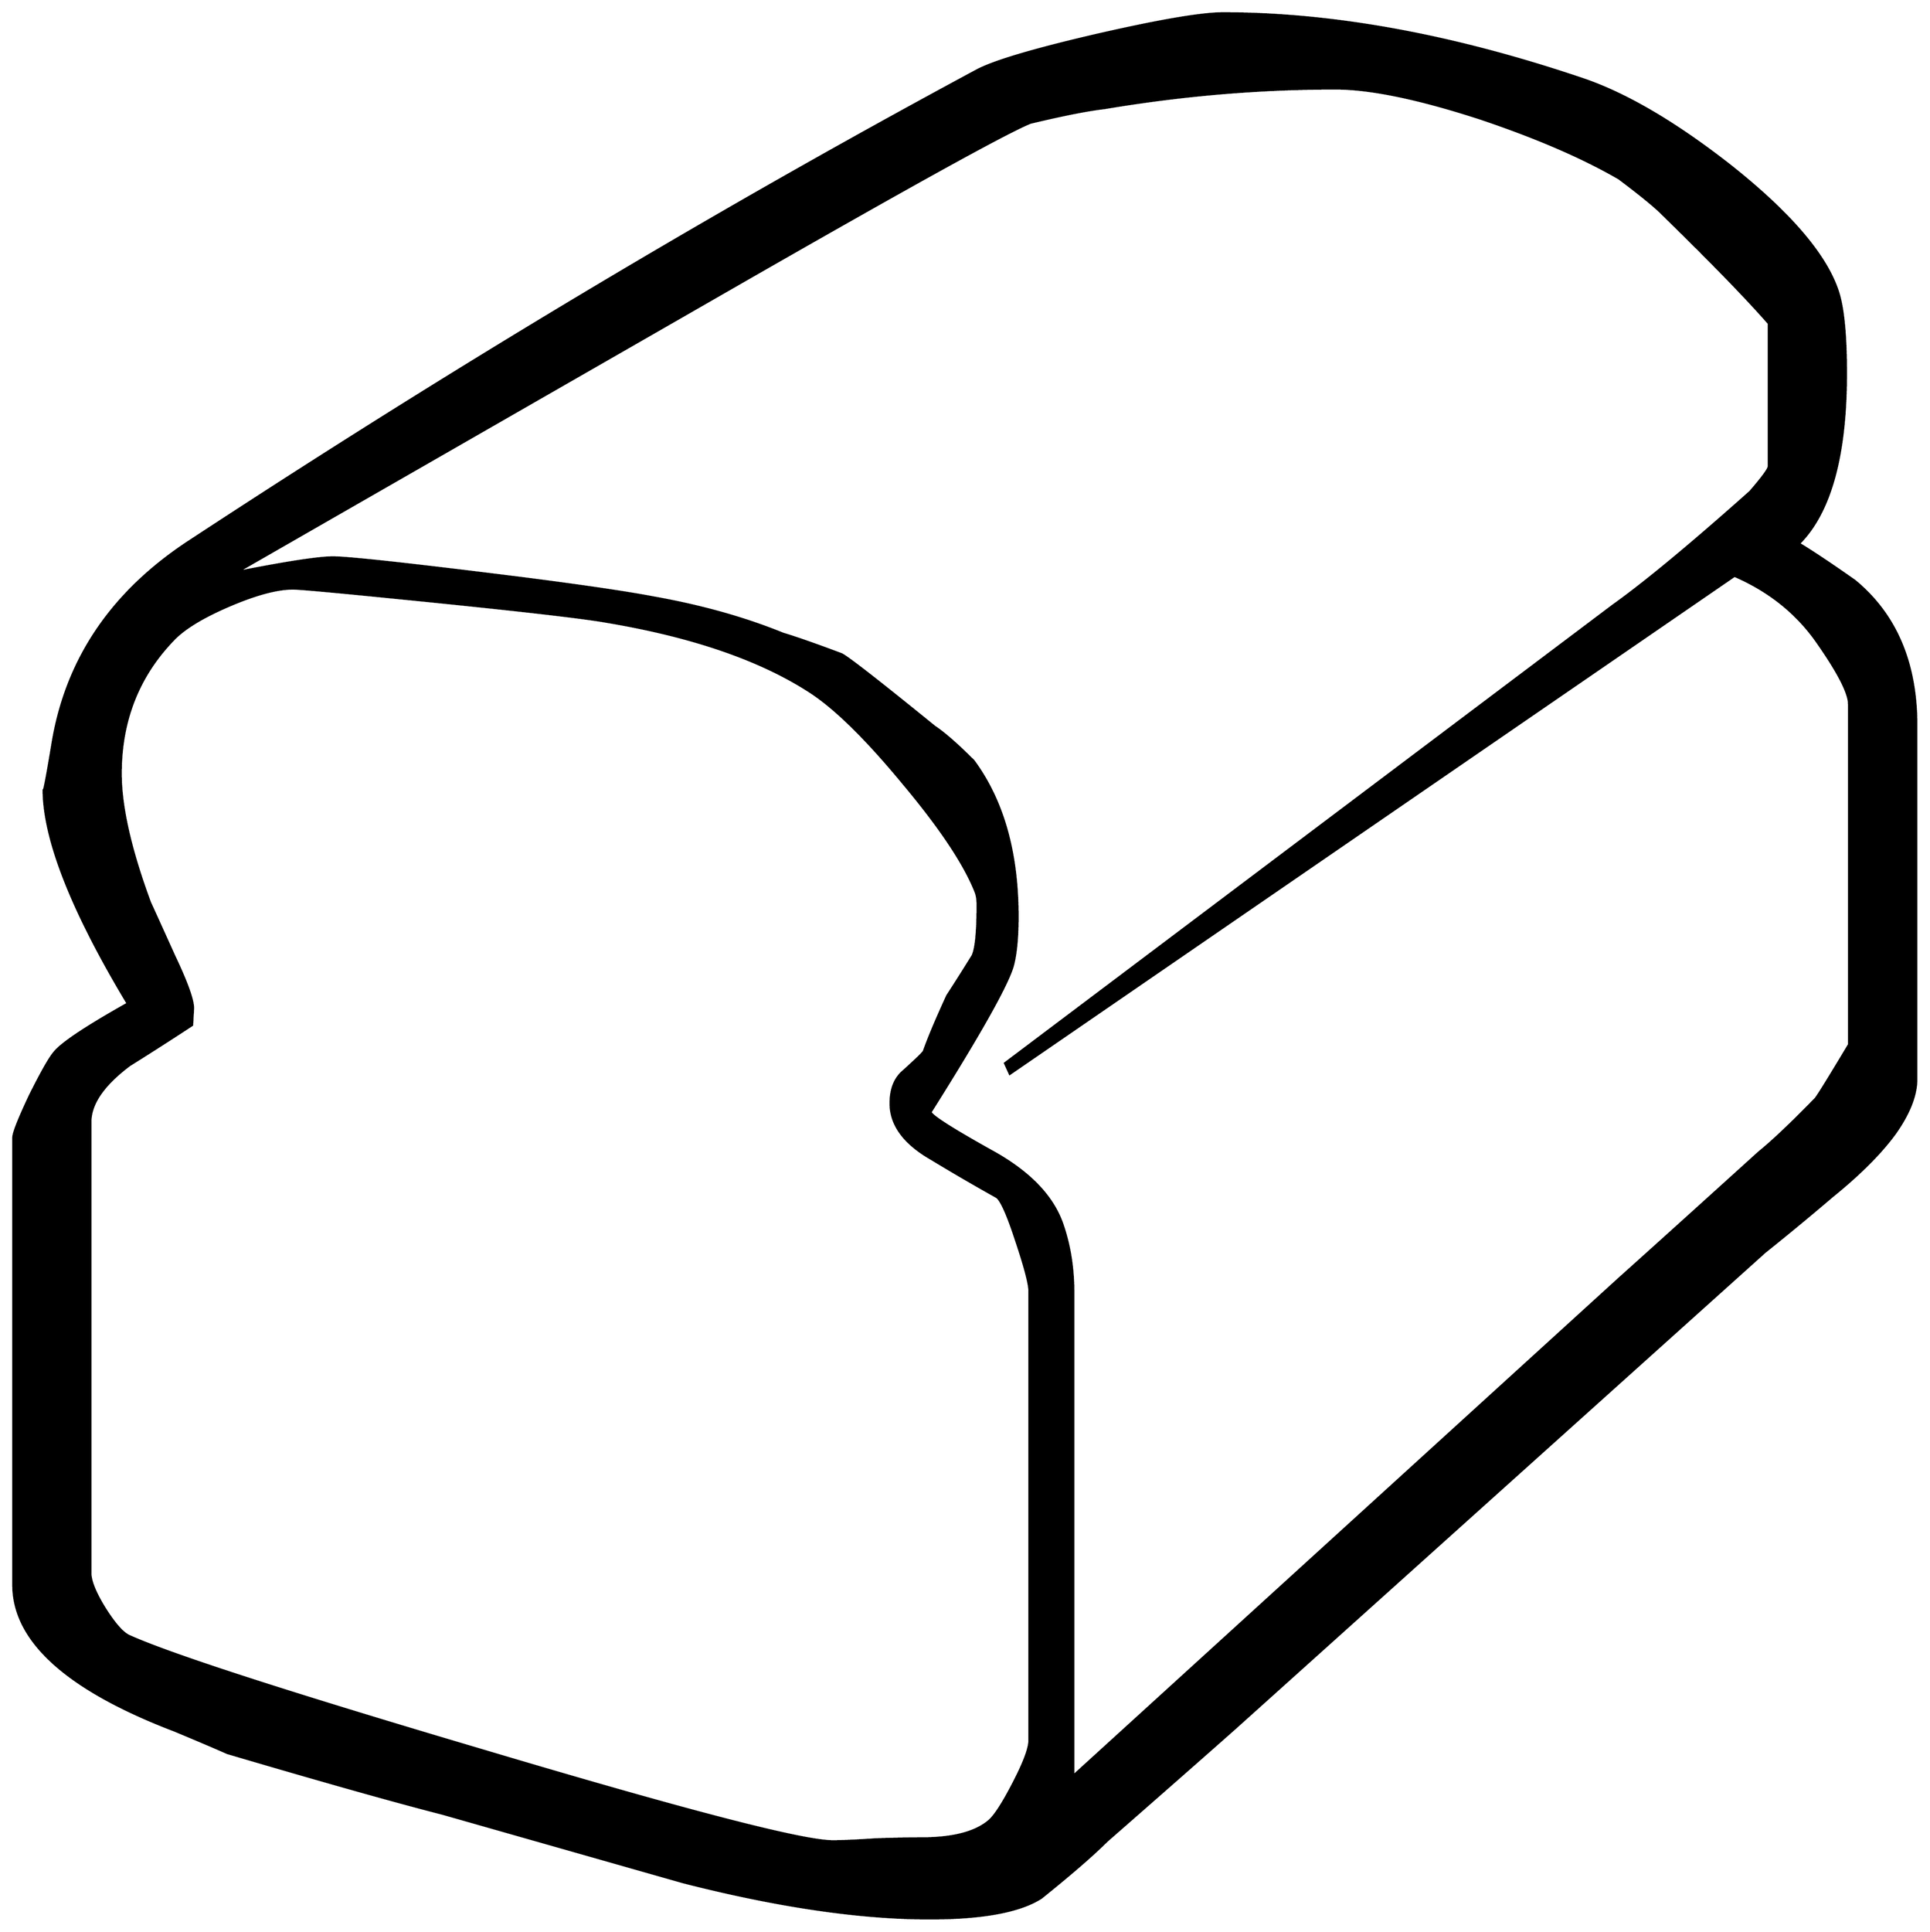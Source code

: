 


\begin{tikzpicture}[y=0.80pt, x=0.80pt, yscale=-1.0, xscale=1.0, inner sep=0pt, outer sep=0pt]
\begin{scope}[shift={(100.0,1705.0)},nonzero rule]
  \path[draw=.,fill=.,line width=1.600pt] (2028.0,-466.0) ..
    controls (2028.0,-449.333) and (2020.667,-430.667) ..
    (2006.0,-410.0) .. controls (1991.333,-390.0) and
    (1970.0,-368.667) .. (1942.0,-346.0) .. controls
    (1919.333,-326.667) and (1896.333,-307.667) .. (1873.0,-289.0) --
    (1332.0,197.0) .. controls (1302.667,223.0) and (1258.667,261.667)
    .. (1200.0,313.0) .. controls (1186.0,327.0) and
    (1163.667,346.333) .. (1133.0,371.0) .. controls (1111.0,385.0)
    and (1073.0,392.0) .. (1019.0,392.0) .. controls
    (947.667,392.0) and (863.667,379.667) .. (767.0,355.0) .. controls
    (685.0,331.667) and (603.0,308.333) .. (521.0,285.0) .. controls
    (471.667,272.333) and (398.333,251.667) .. (301.0,223.0) .. controls
    (289.0,217.667) and (271.0,210.0) .. (247.0,200.0) .. controls
    (137.0,158.0) and (82.0,108.333) .. (82.0,51.0) --
    (82.0,-406.0) .. controls (82.0,-410.667) and (87.667,-425.0) ..
    (99.0,-449.0) .. controls (111.0,-473.0) and (119.333,-487.667)
    .. (124.0,-493.0) .. controls (131.333,-502.333) and
    (156.333,-519.0) .. (199.0,-543.0) .. controls (141.667,-638.333)
    and (113.0,-711.333) .. (113.0,-762.0) .. controls
    (113.0,-756.667) and (116.0,-772.0) .. (122.0,-808.0) ..
    controls (136.0,-894.667) and (183.0,-964.0) ..
    (263.0,-1016.0) .. controls (534.333,-1194.0) and
    (802.667,-1354.333) .. (1068.0,-1497.0) .. controls
    (1086.0,-1506.333) and (1126.667,-1518.333) .. (1190.0,-1533.0) ..
    controls (1254.0,-1547.667) and (1297.0,-1555.0) ..
    (1319.0,-1555.0) .. controls (1432.333,-1555.0) and
    (1555.667,-1532.333) .. (1689.0,-1487.0) .. controls
    (1733.0,-1471.667) and (1782.667,-1442.333) .. (1838.0,-1399.0) ..
    controls (1899.333,-1350.333) and (1936.0,-1307.333) ..
    (1948.0,-1270.0) .. controls (1953.333,-1253.333) and
    (1956.0,-1225.667) .. (1956.0,-1187.0) .. controls
    (1956.0,-1103.0) and (1940.0,-1045.0) .. (1908.0,-1013.0) ..
    controls (1921.333,-1005.0) and (1940.333,-992.333) ..
    (1965.0,-975.0) .. controls (2007.0,-940.333) and
    (2028.0,-891.0) .. (2028.0,-827.0) -- (2028.0,-466.0) --
    cycle(1959.0,-501.0) -- (1959.0,-849.0) .. controls
    (1959.0,-860.333) and (1948.0,-881.667) .. (1926.0,-913.0) ..
    controls (1905.333,-942.333) and (1877.333,-964.667) ..
    (1842.0,-980.0) -- (1101.0,-471.0) -- (1096.0,-482.0) --
    (1718.0,-950.0) .. controls (1750.667,-973.333) and
    (1797.333,-1012.0) .. (1858.0,-1066.0) .. controls
    (1870.667,-1080.667) and (1877.0,-1089.333) .. (1877.0,-1092.0) --
    (1877.0,-1238.0) .. controls (1853.667,-1264.667) and
    (1816.333,-1303.0) .. (1765.0,-1353.0) .. controls
    (1756.333,-1361.0) and (1742.667,-1372.0) .. (1724.0,-1386.0) ..
    controls (1687.333,-1407.333) and (1640.333,-1427.667) ..
    (1583.0,-1447.0) .. controls (1519.667,-1467.667) and
    (1470.0,-1478.0) .. (1434.0,-1478.0) .. controls
    (1356.0,-1478.0) and (1277.333,-1471.333) .. (1198.0,-1458.0) ..
    controls (1180.667,-1456.0) and (1155.333,-1451.0) ..
    (1122.0,-1443.0) .. controls (1098.667,-1433.667) and
    (1004.333,-1381.667) .. (839.0,-1287.0) -- (311.0,-984.0) ..
    controls (361.667,-994.0) and (394.333,-999.0) .. (409.0,-999.0)
    .. controls (425.0,-999.0) and (489.0,-992.0) ..
    (601.0,-978.0) .. controls (663.667,-970.0) and (709.0,-963.333)
    .. (737.0,-958.0) .. controls (785.667,-949.333) and
    (829.667,-937.0) .. (869.0,-921.0) .. controls (882.333,-917.0)
    and (902.333,-910.0) .. (929.0,-900.0) .. controls
    (935.667,-896.667) and (967.333,-872.0) .. (1024.0,-826.0) ..
    controls (1034.0,-819.333) and (1047.333,-807.667) ..
    (1064.0,-791.0) .. controls (1094.0,-750.333) and
    (1109.0,-697.333) .. (1109.0,-632.0) .. controls
    (1109.0,-610.0) and (1107.333,-593.0) .. (1104.0,-581.0) ..
    controls (1098.0,-561.0) and (1070.0,-511.333) ..
    (1020.0,-432.0) .. controls (1021.333,-428.0) and
    (1041.667,-415.0) .. (1081.0,-393.0) .. controls
    (1120.333,-371.667) and (1145.0,-346.333) .. (1155.0,-317.0) ..
    controls (1162.333,-295.667) and (1166.0,-272.667) ..
    (1166.0,-248.0) -- (1166.0,246.0) -- (1724.0,-262.0) ..
    controls (1756.0,-290.667) and (1803.667,-333.667) ..
    (1867.0,-391.0) .. controls (1881.0,-402.333) and
    (1900.333,-420.667) .. (1925.0,-446.0) .. controls
    (1927.667,-449.333) and (1939.0,-467.667) .. (1959.0,-501.0) --
    cycle(1121.0,210.0) -- (1121.0,-249.0) .. controls
    (1121.0,-256.333) and (1116.667,-273.0) .. (1108.0,-299.0) ..
    controls (1099.333,-325.667) and (1092.667,-341.0) ..
    (1088.0,-345.0) .. controls (1065.333,-357.667) and
    (1043.0,-370.667) .. (1021.0,-384.0) .. controls
    (993.0,-400.0) and (979.0,-419.0) .. (979.0,-441.0) ..
    controls (979.0,-454.333) and (982.667,-464.667) .. (990.0,-472.0)
    .. controls (1003.333,-484.0) and (1011.0,-491.333) ..
    (1013.0,-494.0) .. controls (1017.667,-507.333) and
    (1025.667,-526.333) .. (1037.0,-551.0) .. controls
    (1045.667,-564.333) and (1054.333,-578.0) .. (1063.0,-592.0) ..
    controls (1066.333,-599.333) and (1068.0,-616.667) ..
    (1068.0,-644.0) .. controls (1068.0,-649.333) and
    (1067.333,-653.667) .. (1066.0,-657.0) .. controls
    (1054.667,-685.667) and (1030.0,-722.667) .. (992.0,-768.0) ..
    controls (954.0,-814.0) and (922.0,-845.333) .. (896.0,-862.0)
    .. controls (845.333,-894.667) and (776.333,-918.333) ..
    (689.0,-933.0) .. controls (663.0,-937.667) and (589.333,-946.0)
    .. (468.0,-958.0) .. controls (408.0,-964.0) and
    (374.667,-967.0) .. (368.0,-967.0) .. controls (352.0,-967.0)
    and (330.667,-961.333) .. (304.0,-950.0) .. controls
    (277.333,-938.667) and (258.333,-927.333) .. (247.0,-916.0) ..
    controls (210.333,-878.667) and (192.0,-832.667) .. (192.0,-778.0)
    .. controls (192.0,-744.0) and (202.0,-700.0) ..
    (222.0,-646.0) .. controls (222.667,-644.667) and (231.0,-626.333)
    .. (247.0,-591.0) .. controls (259.667,-564.333) and
    (266.0,-546.667) .. (266.0,-538.0) .. controls (266.0,-538.667)
    and (265.667,-533.0) .. (265.0,-521.0) .. controls
    (243.667,-507.0) and (222.333,-493.333) .. (201.0,-480.0) ..
    controls (174.333,-460.0) and (161.0,-440.667) .. (161.0,-422.0)
    -- (161.0,39.0) .. controls (161.0,47.0) and (165.667,58.667) ..
    (175.0,74.0) .. controls (185.0,90.0) and (193.333,99.667) ..
    (200.0,103.0) .. controls (242.667,122.333) and (364.333,161.667) ..
    (565.0,221.0) .. controls (771.0,282.333) and (889.333,313.0) ..
    (920.0,313.0) .. controls (929.333,313.0) and (944.0,312.333) ..
    (964.0,311.0) .. controls (984.667,310.333) and (1000.333,310.0)
    .. (1011.0,310.0) .. controls (1043.0,310.0) and
    (1066.0,304.0) .. (1080.0,292.0) .. controls (1086.0,286.667)
    and (1094.333,273.667) .. (1105.0,253.0) .. controls
    (1115.667,232.333) and (1121.0,218.0) .. (1121.0,210.0) --
    cycle;
\end{scope}

\end{tikzpicture}

